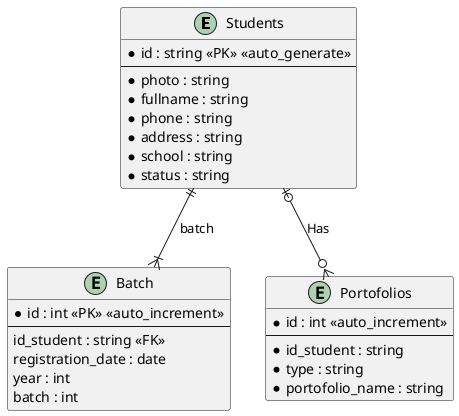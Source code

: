 @startuml

entity Students {
    *id : string <<PK>> <<auto_generate>>
    --
    *photo : string
    *fullname : string
    *phone : string
    *address : string
    *school : string
    *status : string
}

entity Batch {
    *id : int <<PK>> <<auto_increment>>
    --
    id_student : string <<FK>>
    registration_date : date
    year : int
    batch : int
}

' entity Employees {
'     *id : string <<PK>> <<auto_generate>>
'     --
'     *photo : string
'     *fullname : string
'     *phone : string
'     *email : string
'     *address : string
'     *id_role : int <<FK>>
' }

' entity Roles {
'     *id : int <<auto_increment>>
'     --
'     *role : string
' }

entity Portofolios {
    *id : int <<auto_increment>>
    --
    *id_student : string
    *type : string
    *portofolio_name : string
}

Students |o--o{ Portofolios : Has
Students ||--|{ Batch : batch
' Employees ||--|{ Roles : Role

@enduml